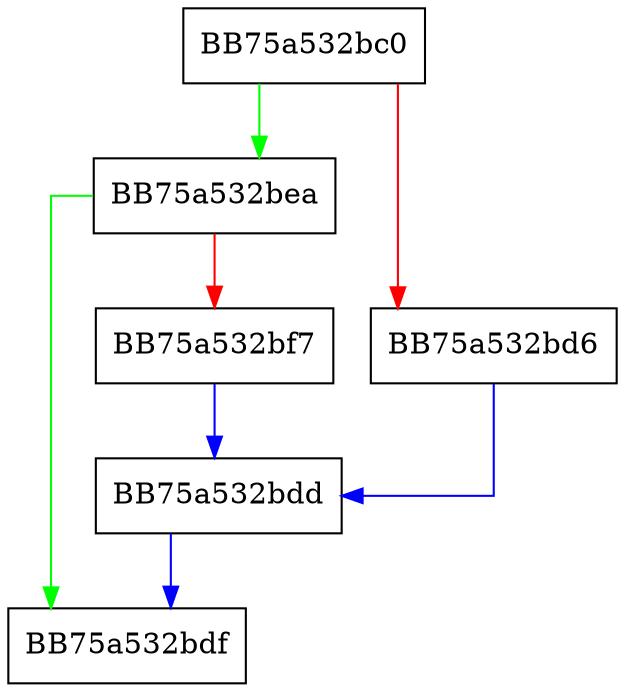 digraph GetSize {
  node [shape="box"];
  graph [splines=ortho];
  BB75a532bc0 -> BB75a532bea [color="green"];
  BB75a532bc0 -> BB75a532bd6 [color="red"];
  BB75a532bd6 -> BB75a532bdd [color="blue"];
  BB75a532bdd -> BB75a532bdf [color="blue"];
  BB75a532bea -> BB75a532bdf [color="green"];
  BB75a532bea -> BB75a532bf7 [color="red"];
  BB75a532bf7 -> BB75a532bdd [color="blue"];
}